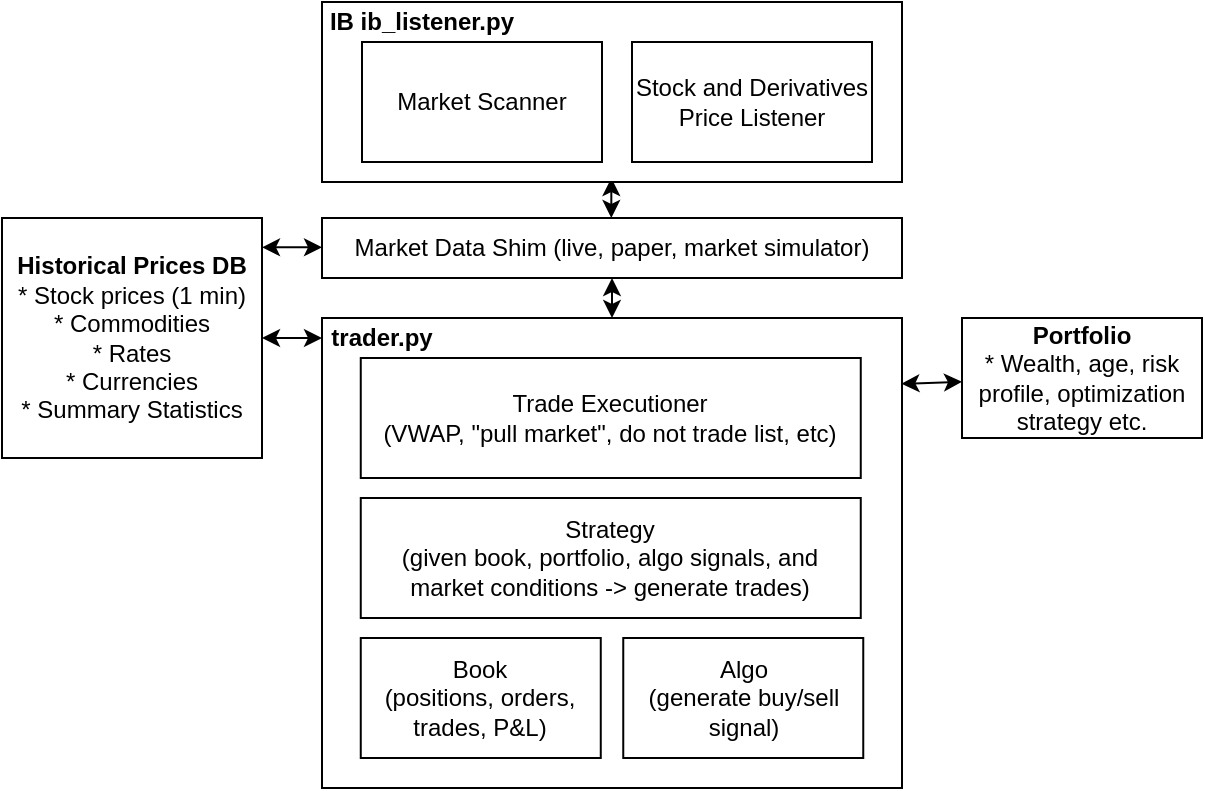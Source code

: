 <mxfile version="14.8.0" type="device"><diagram id="755fOzuxdiSQ2XQ_6A_x" name="Page-1"><mxGraphModel dx="920" dy="744" grid="1" gridSize="10" guides="1" tooltips="1" connect="1" arrows="1" fold="1" page="1" pageScale="1" pageWidth="850" pageHeight="1100" math="0" shadow="0"><root><mxCell id="0"/><mxCell id="1" parent="0"/><mxCell id="24c8rCArVdAd5xQ5Ansk-6" value="&lt;b&gt;Historical Prices DB&lt;br&gt;&lt;/b&gt;* Stock prices (1 min)&lt;br&gt;* Commodities&lt;br&gt;* Rates&lt;br&gt;* Currencies&lt;br&gt;* Summary Statistics" style="rounded=0;whiteSpace=wrap;html=1;" vertex="1" parent="1"><mxGeometry x="80" y="460" width="130" height="120" as="geometry"/></mxCell><mxCell id="24c8rCArVdAd5xQ5Ansk-14" value="Market Data Shim (live, paper, market simulator)" style="rounded=0;whiteSpace=wrap;html=1;" vertex="1" parent="1"><mxGeometry x="240" y="460" width="290" height="30" as="geometry"/></mxCell><mxCell id="24c8rCArVdAd5xQ5Ansk-18" value="" style="group" vertex="1" connectable="0" parent="1"><mxGeometry x="240" y="510" width="290" height="235" as="geometry"/></mxCell><mxCell id="24c8rCArVdAd5xQ5Ansk-16" value="" style="rounded=0;whiteSpace=wrap;html=1;" vertex="1" parent="24c8rCArVdAd5xQ5Ansk-18"><mxGeometry width="290" height="235" as="geometry"/></mxCell><mxCell id="24c8rCArVdAd5xQ5Ansk-10" value="Book&lt;br&gt;(positions, orders, trades, P&amp;amp;L)" style="rounded=0;whiteSpace=wrap;html=1;" vertex="1" parent="24c8rCArVdAd5xQ5Ansk-18"><mxGeometry x="19.38" y="160" width="120" height="60" as="geometry"/></mxCell><mxCell id="24c8rCArVdAd5xQ5Ansk-11" value="Trade Executioner&lt;br&gt;(VWAP, &quot;pull market&quot;, do not trade list, etc)" style="rounded=0;whiteSpace=wrap;html=1;" vertex="1" parent="24c8rCArVdAd5xQ5Ansk-18"><mxGeometry x="19.38" y="20" width="250" height="60" as="geometry"/></mxCell><mxCell id="24c8rCArVdAd5xQ5Ansk-12" value="Algo&lt;br&gt;(generate buy/sell signal)" style="rounded=0;whiteSpace=wrap;html=1;" vertex="1" parent="24c8rCArVdAd5xQ5Ansk-18"><mxGeometry x="150.63" y="160" width="120" height="60" as="geometry"/></mxCell><mxCell id="24c8rCArVdAd5xQ5Ansk-15" value="Strategy&lt;br&gt;(given book, portfolio, algo signals, and market conditions -&amp;gt; generate trades)" style="rounded=0;whiteSpace=wrap;html=1;" vertex="1" parent="24c8rCArVdAd5xQ5Ansk-18"><mxGeometry x="19.38" y="90" width="250" height="60" as="geometry"/></mxCell><mxCell id="24c8rCArVdAd5xQ5Ansk-17" value="&lt;b&gt;trader.py&lt;/b&gt;" style="text;html=1;strokeColor=none;fillColor=none;align=center;verticalAlign=middle;whiteSpace=wrap;rounded=0;" vertex="1" parent="24c8rCArVdAd5xQ5Ansk-18"><mxGeometry x="10" width="40" height="20" as="geometry"/></mxCell><mxCell id="24c8rCArVdAd5xQ5Ansk-19" value="" style="endArrow=classic;startArrow=classic;html=1;entryX=0.5;entryY=1;entryDx=0;entryDy=0;exitX=0.5;exitY=0;exitDx=0;exitDy=0;" edge="1" parent="1" source="24c8rCArVdAd5xQ5Ansk-16" target="24c8rCArVdAd5xQ5Ansk-14"><mxGeometry width="50" height="50" relative="1" as="geometry"><mxPoint x="370" y="510" as="sourcePoint"/><mxPoint x="510" y="470" as="targetPoint"/></mxGeometry></mxCell><mxCell id="24c8rCArVdAd5xQ5Ansk-20" value="&lt;b&gt;Portfolio&lt;br&gt;&lt;/b&gt;* Wealth, age, risk profile, optimization strategy etc." style="rounded=0;whiteSpace=wrap;html=1;" vertex="1" parent="1"><mxGeometry x="560" y="510" width="120" height="60" as="geometry"/></mxCell><mxCell id="24c8rCArVdAd5xQ5Ansk-21" value="" style="endArrow=classic;startArrow=classic;html=1;exitX=0.999;exitY=0.14;exitDx=0;exitDy=0;exitPerimeter=0;" edge="1" parent="1" source="24c8rCArVdAd5xQ5Ansk-16" target="24c8rCArVdAd5xQ5Ansk-20"><mxGeometry width="50" height="50" relative="1" as="geometry"><mxPoint x="560" y="650" as="sourcePoint"/><mxPoint x="610" y="600" as="targetPoint"/></mxGeometry></mxCell><mxCell id="24c8rCArVdAd5xQ5Ansk-22" value="" style="endArrow=classic;startArrow=classic;html=1;exitX=1;exitY=0.5;exitDx=0;exitDy=0;" edge="1" parent="1" source="24c8rCArVdAd5xQ5Ansk-6"><mxGeometry width="50" height="50" relative="1" as="geometry"><mxPoint x="190" y="565" as="sourcePoint"/><mxPoint x="240" y="520" as="targetPoint"/></mxGeometry></mxCell><mxCell id="24c8rCArVdAd5xQ5Ansk-24" value="" style="endArrow=classic;startArrow=classic;html=1;exitX=1;exitY=0.5;exitDx=0;exitDy=0;" edge="1" parent="1"><mxGeometry width="50" height="50" relative="1" as="geometry"><mxPoint x="210" y="474.66" as="sourcePoint"/><mxPoint x="240" y="474.66" as="targetPoint"/></mxGeometry></mxCell><mxCell id="24c8rCArVdAd5xQ5Ansk-25" value="" style="endArrow=classic;startArrow=classic;html=1;entryX=0.5;entryY=1;entryDx=0;entryDy=0;exitX=0.5;exitY=0;exitDx=0;exitDy=0;" edge="1" parent="1"><mxGeometry width="50" height="50" relative="1" as="geometry"><mxPoint x="384.66" y="460" as="sourcePoint"/><mxPoint x="384.66" y="440" as="targetPoint"/></mxGeometry></mxCell><mxCell id="24c8rCArVdAd5xQ5Ansk-26" value="" style="group" vertex="1" connectable="0" parent="1"><mxGeometry x="240" y="352" width="290" height="90" as="geometry"/></mxCell><mxCell id="24c8rCArVdAd5xQ5Ansk-4" value="" style="rounded=0;whiteSpace=wrap;html=1;" vertex="1" parent="24c8rCArVdAd5xQ5Ansk-26"><mxGeometry width="290" height="90" as="geometry"/></mxCell><mxCell id="24c8rCArVdAd5xQ5Ansk-1" value="Market Scanner" style="rounded=0;whiteSpace=wrap;html=1;" vertex="1" parent="24c8rCArVdAd5xQ5Ansk-26"><mxGeometry x="20" y="20" width="120" height="60" as="geometry"/></mxCell><mxCell id="24c8rCArVdAd5xQ5Ansk-2" value="Stock and Derivatives Price Listener" style="rounded=0;whiteSpace=wrap;html=1;" vertex="1" parent="24c8rCArVdAd5xQ5Ansk-26"><mxGeometry x="155" y="20" width="120" height="60" as="geometry"/></mxCell><mxCell id="24c8rCArVdAd5xQ5Ansk-5" value="&lt;b&gt;IB ib_listener.py&lt;/b&gt;" style="text;html=1;strokeColor=none;fillColor=none;align=center;verticalAlign=middle;whiteSpace=wrap;rounded=0;" vertex="1" parent="24c8rCArVdAd5xQ5Ansk-26"><mxGeometry width="100" height="20" as="geometry"/></mxCell></root></mxGraphModel></diagram></mxfile>